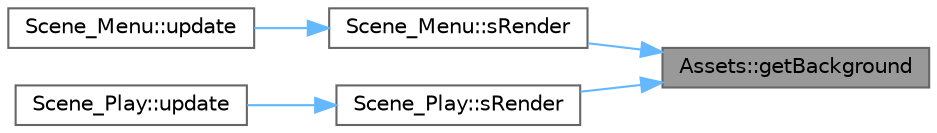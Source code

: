 digraph "Assets::getBackground"
{
 // LATEX_PDF_SIZE
  bgcolor="transparent";
  edge [fontname=Helvetica,fontsize=10,labelfontname=Helvetica,labelfontsize=10];
  node [fontname=Helvetica,fontsize=10,shape=box,height=0.2,width=0.4];
  rankdir="RL";
  Node1 [id="Node000001",label="Assets::getBackground",height=0.2,width=0.4,color="gray40", fillcolor="grey60", style="filled", fontcolor="black",tooltip=" "];
  Node1 -> Node2 [id="edge5_Node000001_Node000002",dir="back",color="steelblue1",style="solid",tooltip=" "];
  Node2 [id="Node000002",label="Scene_Menu::sRender",height=0.2,width=0.4,color="grey40", fillcolor="white", style="filled",URL="$class_scene___menu.html#a4aa2a808fcf50c6767998657d3f4657e",tooltip="pure virtual method for the rendering system"];
  Node2 -> Node3 [id="edge6_Node000002_Node000003",dir="back",color="steelblue1",style="solid",tooltip=" "];
  Node3 [id="Node000003",label="Scene_Menu::update",height=0.2,width=0.4,color="grey40", fillcolor="white", style="filled",URL="$class_scene___menu.html#a46cf38bd4128df45b9b11bab2c4484f0",tooltip="constructor that receives a pointer to the game engine"];
  Node1 -> Node4 [id="edge7_Node000001_Node000004",dir="back",color="steelblue1",style="solid",tooltip=" "];
  Node4 [id="Node000004",label="Scene_Play::sRender",height=0.2,width=0.4,color="grey40", fillcolor="white", style="filled",URL="$class_scene___play.html#a6ab634d841861b45bb684b6e8ce899a2",tooltip="pure virtual method to render everything in the window in every frame="];
  Node4 -> Node5 [id="edge8_Node000004_Node000005",dir="back",color="steelblue1",style="solid",tooltip=" "];
  Node5 [id="Node000005",label="Scene_Play::update",height=0.2,width=0.4,color="grey40", fillcolor="white", style="filled",URL="$class_scene___play.html#a416e630ef10fac7e34855babea499700",tooltip="constructor that receives a pointer to the game engine"];
}
